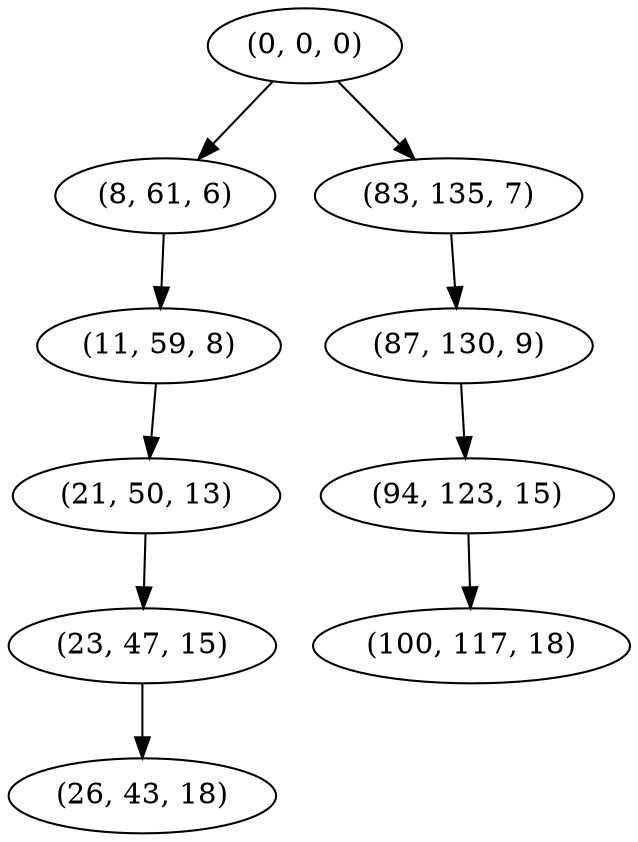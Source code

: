 digraph tree {
    "(0, 0, 0)";
    "(8, 61, 6)";
    "(11, 59, 8)";
    "(21, 50, 13)";
    "(23, 47, 15)";
    "(26, 43, 18)";
    "(83, 135, 7)";
    "(87, 130, 9)";
    "(94, 123, 15)";
    "(100, 117, 18)";
    "(0, 0, 0)" -> "(8, 61, 6)";
    "(0, 0, 0)" -> "(83, 135, 7)";
    "(8, 61, 6)" -> "(11, 59, 8)";
    "(11, 59, 8)" -> "(21, 50, 13)";
    "(21, 50, 13)" -> "(23, 47, 15)";
    "(23, 47, 15)" -> "(26, 43, 18)";
    "(83, 135, 7)" -> "(87, 130, 9)";
    "(87, 130, 9)" -> "(94, 123, 15)";
    "(94, 123, 15)" -> "(100, 117, 18)";
}
